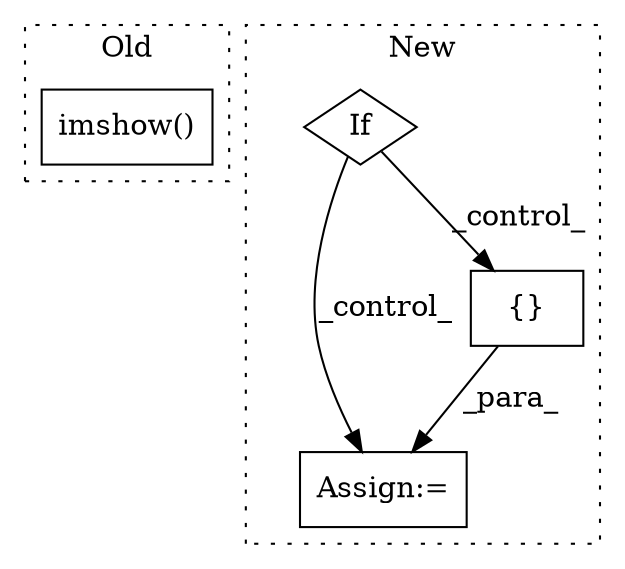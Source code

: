 digraph G {
subgraph cluster0 {
1 [label="imshow()" a="75" s="9459,9482" l="14,1" shape="box"];
label = "Old";
style="dotted";
}
subgraph cluster1 {
2 [label="If" a="96" s="8742" l="3" shape="diamond"];
3 [label="Assign:=" a="68" s="8780" l="3" shape="box"];
4 [label="{}" a="59" s="8783,8788" l="1,0" shape="box"];
label = "New";
style="dotted";
}
2 -> 4 [label="_control_"];
2 -> 3 [label="_control_"];
4 -> 3 [label="_para_"];
}